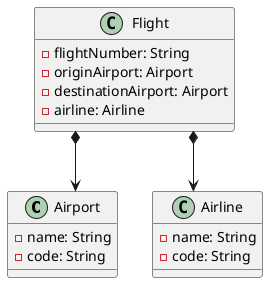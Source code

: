 @startuml

skinparam linetype ortho

class Airport {
  - name: String
  - code: String
}

class Airline {
  - name: String
  - code: String
}

class Flight {
  - flightNumber: String
  - originAirport: Airport
  - destinationAirport: Airport
  - airline: Airline
}

Flight *--> Airport
Flight *--> Airline

@enduml
